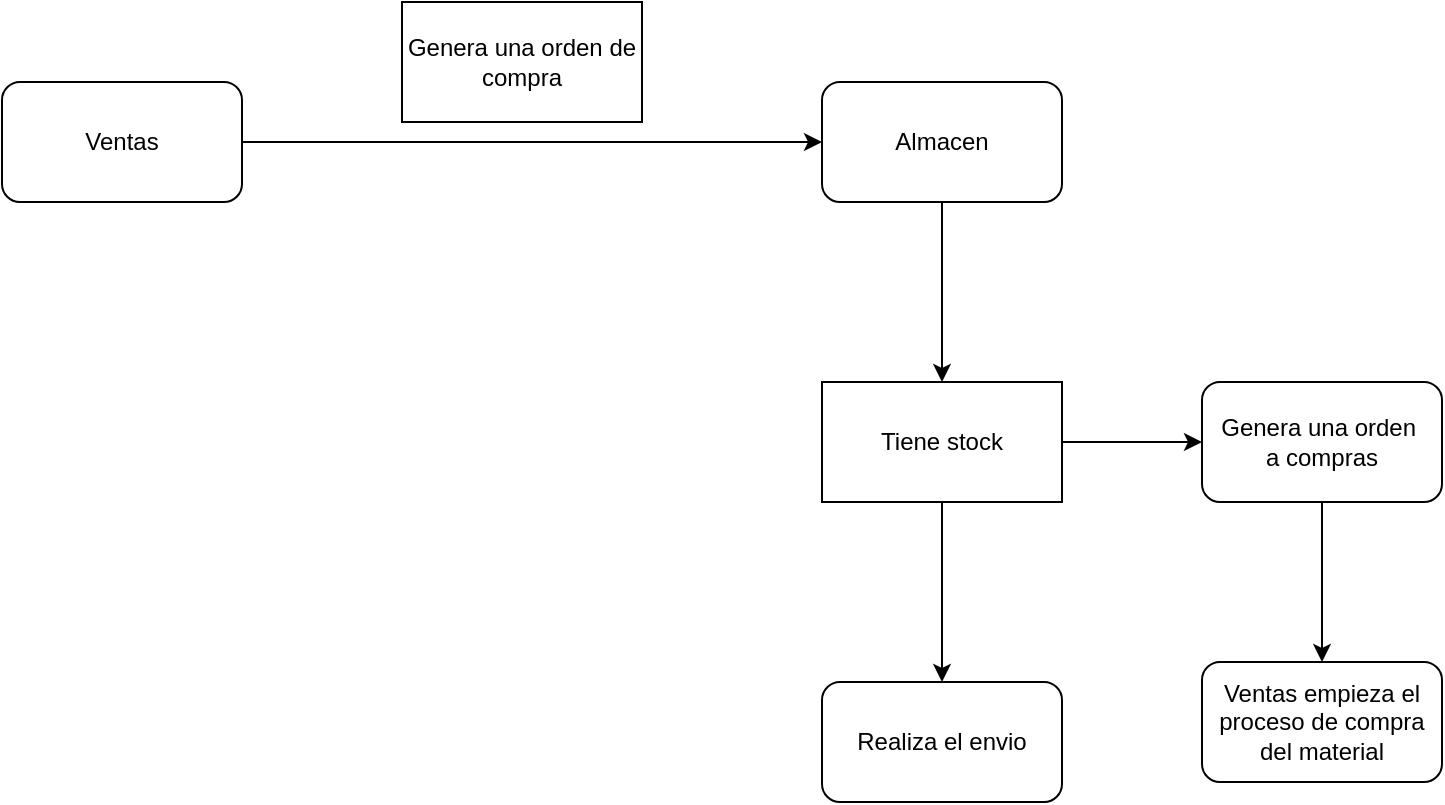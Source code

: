 <mxfile version="21.3.7" type="github">
  <diagram id="C5RBs43oDa-KdzZeNtuy" name="Page-1">
    <mxGraphModel dx="1026" dy="660" grid="1" gridSize="10" guides="1" tooltips="1" connect="1" arrows="1" fold="1" page="1" pageScale="1" pageWidth="827" pageHeight="1169" math="0" shadow="0">
      <root>
        <mxCell id="WIyWlLk6GJQsqaUBKTNV-0" />
        <mxCell id="WIyWlLk6GJQsqaUBKTNV-1" parent="WIyWlLk6GJQsqaUBKTNV-0" />
        <mxCell id="O20OBYRXj00SmxRfMEH7-3" value="" style="edgeStyle=orthogonalEdgeStyle;rounded=0;orthogonalLoop=1;jettySize=auto;html=1;" edge="1" parent="WIyWlLk6GJQsqaUBKTNV-1" source="O20OBYRXj00SmxRfMEH7-1" target="O20OBYRXj00SmxRfMEH7-2">
          <mxGeometry relative="1" as="geometry" />
        </mxCell>
        <mxCell id="O20OBYRXj00SmxRfMEH7-1" value="Ventas" style="rounded=1;whiteSpace=wrap;html=1;" vertex="1" parent="WIyWlLk6GJQsqaUBKTNV-1">
          <mxGeometry x="100" y="110" width="120" height="60" as="geometry" />
        </mxCell>
        <mxCell id="O20OBYRXj00SmxRfMEH7-8" value="" style="edgeStyle=orthogonalEdgeStyle;rounded=0;orthogonalLoop=1;jettySize=auto;html=1;" edge="1" parent="WIyWlLk6GJQsqaUBKTNV-1" source="O20OBYRXj00SmxRfMEH7-2" target="O20OBYRXj00SmxRfMEH7-5">
          <mxGeometry relative="1" as="geometry" />
        </mxCell>
        <mxCell id="O20OBYRXj00SmxRfMEH7-2" value="Almacen" style="rounded=1;whiteSpace=wrap;html=1;" vertex="1" parent="WIyWlLk6GJQsqaUBKTNV-1">
          <mxGeometry x="510" y="110" width="120" height="60" as="geometry" />
        </mxCell>
        <mxCell id="O20OBYRXj00SmxRfMEH7-4" value="Genera una orden de compra" style="whiteSpace=wrap;html=1;" vertex="1" parent="WIyWlLk6GJQsqaUBKTNV-1">
          <mxGeometry x="300" y="70" width="120" height="60" as="geometry" />
        </mxCell>
        <mxCell id="O20OBYRXj00SmxRfMEH7-9" value="" style="edgeStyle=orthogonalEdgeStyle;rounded=0;orthogonalLoop=1;jettySize=auto;html=1;" edge="1" parent="WIyWlLk6GJQsqaUBKTNV-1" source="O20OBYRXj00SmxRfMEH7-5" target="O20OBYRXj00SmxRfMEH7-6">
          <mxGeometry relative="1" as="geometry" />
        </mxCell>
        <mxCell id="O20OBYRXj00SmxRfMEH7-10" value="" style="edgeStyle=orthogonalEdgeStyle;rounded=0;orthogonalLoop=1;jettySize=auto;html=1;" edge="1" parent="WIyWlLk6GJQsqaUBKTNV-1" source="O20OBYRXj00SmxRfMEH7-5" target="O20OBYRXj00SmxRfMEH7-7">
          <mxGeometry relative="1" as="geometry" />
        </mxCell>
        <mxCell id="O20OBYRXj00SmxRfMEH7-5" value="Tiene stock" style="whiteSpace=wrap;html=1;" vertex="1" parent="WIyWlLk6GJQsqaUBKTNV-1">
          <mxGeometry x="510" y="260" width="120" height="60" as="geometry" />
        </mxCell>
        <mxCell id="O20OBYRXj00SmxRfMEH7-6" value="Realiza el envio" style="rounded=1;whiteSpace=wrap;html=1;" vertex="1" parent="WIyWlLk6GJQsqaUBKTNV-1">
          <mxGeometry x="510" y="410" width="120" height="60" as="geometry" />
        </mxCell>
        <mxCell id="O20OBYRXj00SmxRfMEH7-12" value="" style="edgeStyle=orthogonalEdgeStyle;rounded=0;orthogonalLoop=1;jettySize=auto;html=1;" edge="1" parent="WIyWlLk6GJQsqaUBKTNV-1" source="O20OBYRXj00SmxRfMEH7-7" target="O20OBYRXj00SmxRfMEH7-11">
          <mxGeometry relative="1" as="geometry" />
        </mxCell>
        <mxCell id="O20OBYRXj00SmxRfMEH7-7" value="Genera una orden&amp;nbsp;&lt;br&gt;a compras" style="rounded=1;whiteSpace=wrap;html=1;" vertex="1" parent="WIyWlLk6GJQsqaUBKTNV-1">
          <mxGeometry x="700" y="260" width="120" height="60" as="geometry" />
        </mxCell>
        <mxCell id="O20OBYRXj00SmxRfMEH7-11" value="Ventas empieza el&lt;br&gt;proceso de compra del material" style="whiteSpace=wrap;html=1;rounded=1;" vertex="1" parent="WIyWlLk6GJQsqaUBKTNV-1">
          <mxGeometry x="700" y="400" width="120" height="60" as="geometry" />
        </mxCell>
      </root>
    </mxGraphModel>
  </diagram>
</mxfile>
